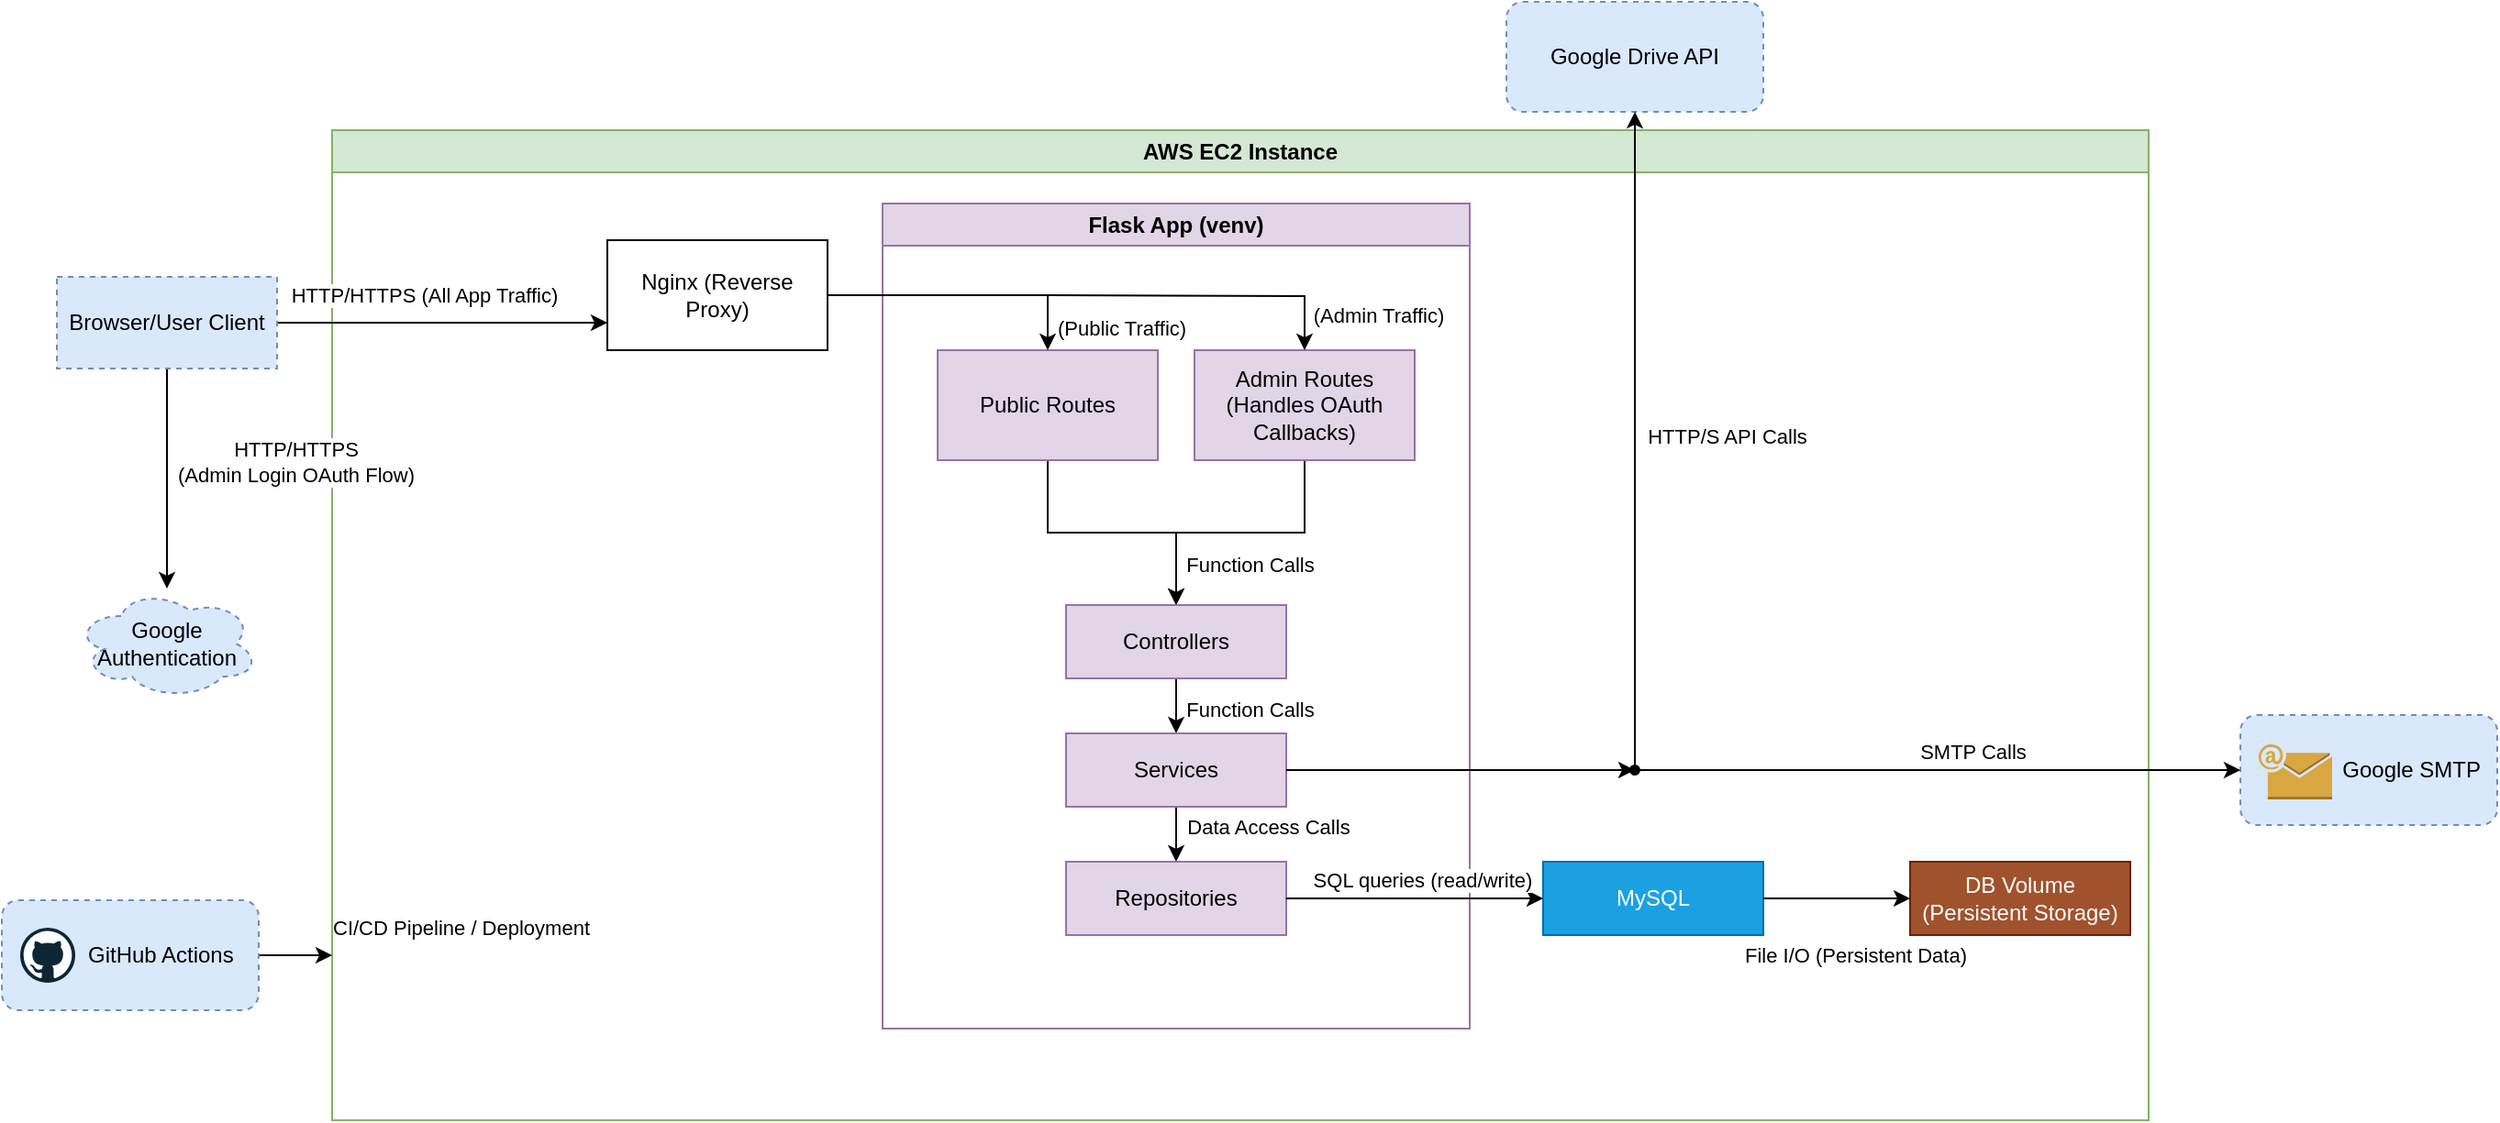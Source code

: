 <mxfile version="28.2.0">
  <diagram name="Page-1" id="FXfEkpW6__Micr3cy9fN">
    <mxGraphModel dx="2276" dy="897" grid="1" gridSize="10" guides="1" tooltips="1" connect="1" arrows="1" fold="1" page="1" pageScale="1" pageWidth="850" pageHeight="1100" math="0" shadow="0">
      <root>
        <mxCell id="0" />
        <mxCell id="1" parent="0" />
        <mxCell id="zyq5YCF9dz2yAdmmQ-Me-1" value="AWS EC2 Instance" style="swimlane;whiteSpace=wrap;html=1;fillColor=#d5e8d4;strokeColor=#82b366;" vertex="1" parent="1">
          <mxGeometry x="-110" y="110" width="990" height="540" as="geometry" />
        </mxCell>
        <mxCell id="zyq5YCF9dz2yAdmmQ-Me-2" value="DB Volume&lt;div&gt;(Persistent Storage)&lt;/div&gt;" style="rounded=0;whiteSpace=wrap;html=1;fillColor=#a0522d;fontColor=#ffffff;strokeColor=#6D1F00;" vertex="1" parent="zyq5YCF9dz2yAdmmQ-Me-1">
          <mxGeometry x="860" y="399" width="120" height="40" as="geometry" />
        </mxCell>
        <mxCell id="zyq5YCF9dz2yAdmmQ-Me-3" value="Nginx (Reverse Proxy)" style="rounded=0;whiteSpace=wrap;html=1;" vertex="1" parent="zyq5YCF9dz2yAdmmQ-Me-1">
          <mxGeometry x="150" y="60" width="120" height="60" as="geometry" />
        </mxCell>
        <mxCell id="zyq5YCF9dz2yAdmmQ-Me-4" value="Flask App (venv)" style="swimlane;whiteSpace=wrap;html=1;fillColor=#e1d5e7;strokeColor=#9673a6;" vertex="1" parent="zyq5YCF9dz2yAdmmQ-Me-1">
          <mxGeometry x="300" y="40" width="320" height="450" as="geometry" />
        </mxCell>
        <mxCell id="zyq5YCF9dz2yAdmmQ-Me-5" value="" style="edgeStyle=orthogonalEdgeStyle;rounded=0;orthogonalLoop=1;jettySize=auto;html=1;" edge="1" parent="zyq5YCF9dz2yAdmmQ-Me-4" source="zyq5YCF9dz2yAdmmQ-Me-6" target="zyq5YCF9dz2yAdmmQ-Me-12">
          <mxGeometry relative="1" as="geometry" />
        </mxCell>
        <mxCell id="zyq5YCF9dz2yAdmmQ-Me-6" value="Public Routes" style="rounded=0;whiteSpace=wrap;html=1;fillColor=#e1d5e7;strokeColor=#9673a6;" vertex="1" parent="zyq5YCF9dz2yAdmmQ-Me-4">
          <mxGeometry x="30" y="80" width="120" height="60" as="geometry" />
        </mxCell>
        <mxCell id="zyq5YCF9dz2yAdmmQ-Me-7" value="" style="edgeStyle=orthogonalEdgeStyle;rounded=0;orthogonalLoop=1;jettySize=auto;html=1;" edge="1" parent="zyq5YCF9dz2yAdmmQ-Me-4" source="zyq5YCF9dz2yAdmmQ-Me-9" target="zyq5YCF9dz2yAdmmQ-Me-12">
          <mxGeometry relative="1" as="geometry" />
        </mxCell>
        <mxCell id="zyq5YCF9dz2yAdmmQ-Me-8" value="Function Calls" style="edgeLabel;html=1;align=center;verticalAlign=middle;resizable=0;points=[];" vertex="1" connectable="0" parent="zyq5YCF9dz2yAdmmQ-Me-7">
          <mxGeometry x="0.708" y="1" relative="1" as="geometry">
            <mxPoint x="39" as="offset" />
          </mxGeometry>
        </mxCell>
        <mxCell id="zyq5YCF9dz2yAdmmQ-Me-9" value="Admin Routes&lt;br&gt;(Handles OAuth Callbacks)" style="rounded=0;whiteSpace=wrap;html=1;fillColor=#e1d5e7;strokeColor=#9673a6;" vertex="1" parent="zyq5YCF9dz2yAdmmQ-Me-4">
          <mxGeometry x="170" y="80" width="120" height="60" as="geometry" />
        </mxCell>
        <mxCell id="zyq5YCF9dz2yAdmmQ-Me-10" value="" style="edgeStyle=orthogonalEdgeStyle;rounded=0;orthogonalLoop=1;jettySize=auto;html=1;" edge="1" parent="zyq5YCF9dz2yAdmmQ-Me-4" source="zyq5YCF9dz2yAdmmQ-Me-12" target="zyq5YCF9dz2yAdmmQ-Me-17">
          <mxGeometry relative="1" as="geometry" />
        </mxCell>
        <mxCell id="zyq5YCF9dz2yAdmmQ-Me-11" value="Function Calls" style="edgeLabel;html=1;align=center;verticalAlign=middle;resizable=0;points=[];" vertex="1" connectable="0" parent="zyq5YCF9dz2yAdmmQ-Me-10">
          <mxGeometry x="0.48" y="-2" relative="1" as="geometry">
            <mxPoint x="42" as="offset" />
          </mxGeometry>
        </mxCell>
        <mxCell id="zyq5YCF9dz2yAdmmQ-Me-12" value="Controllers" style="rounded=0;whiteSpace=wrap;html=1;fillColor=#e1d5e7;strokeColor=#9673a6;" vertex="1" parent="zyq5YCF9dz2yAdmmQ-Me-4">
          <mxGeometry x="100" y="219" width="120" height="40" as="geometry" />
        </mxCell>
        <mxCell id="zyq5YCF9dz2yAdmmQ-Me-13" style="edgeStyle=orthogonalEdgeStyle;rounded=0;orthogonalLoop=1;jettySize=auto;html=1;exitDx=0;exitDy=0;entryX=0.5;entryY=0;entryDx=0;entryDy=0;" edge="1" parent="zyq5YCF9dz2yAdmmQ-Me-4" target="zyq5YCF9dz2yAdmmQ-Me-9">
          <mxGeometry relative="1" as="geometry">
            <mxPoint x="90" y="50" as="sourcePoint" />
            <mxPoint x="230" y="70" as="targetPoint" />
          </mxGeometry>
        </mxCell>
        <mxCell id="zyq5YCF9dz2yAdmmQ-Me-14" value="(Admin Traffic)" style="edgeLabel;html=1;align=center;verticalAlign=middle;resizable=0;points=[];" vertex="1" connectable="0" parent="zyq5YCF9dz2yAdmmQ-Me-13">
          <mxGeometry x="0.799" y="-2" relative="1" as="geometry">
            <mxPoint x="42" y="-2" as="offset" />
          </mxGeometry>
        </mxCell>
        <mxCell id="zyq5YCF9dz2yAdmmQ-Me-15" value="" style="edgeStyle=orthogonalEdgeStyle;rounded=0;orthogonalLoop=1;jettySize=auto;html=1;" edge="1" parent="zyq5YCF9dz2yAdmmQ-Me-4" source="zyq5YCF9dz2yAdmmQ-Me-17" target="zyq5YCF9dz2yAdmmQ-Me-18">
          <mxGeometry relative="1" as="geometry" />
        </mxCell>
        <mxCell id="zyq5YCF9dz2yAdmmQ-Me-16" value="Data Access Calls" style="edgeLabel;html=1;align=center;verticalAlign=middle;resizable=0;points=[];" vertex="1" connectable="0" parent="zyq5YCF9dz2yAdmmQ-Me-15">
          <mxGeometry x="0.733" y="1" relative="1" as="geometry">
            <mxPoint x="49" y="-13" as="offset" />
          </mxGeometry>
        </mxCell>
        <mxCell id="zyq5YCF9dz2yAdmmQ-Me-17" value="Services" style="rounded=0;whiteSpace=wrap;html=1;fillColor=#e1d5e7;strokeColor=#9673a6;" vertex="1" parent="zyq5YCF9dz2yAdmmQ-Me-4">
          <mxGeometry x="100" y="289" width="120" height="40" as="geometry" />
        </mxCell>
        <mxCell id="zyq5YCF9dz2yAdmmQ-Me-18" value="Repositories" style="rounded=0;whiteSpace=wrap;html=1;fillColor=#e1d5e7;strokeColor=#9673a6;" vertex="1" parent="zyq5YCF9dz2yAdmmQ-Me-4">
          <mxGeometry x="100" y="359" width="120" height="40" as="geometry" />
        </mxCell>
        <mxCell id="zyq5YCF9dz2yAdmmQ-Me-19" value="" style="edgeStyle=orthogonalEdgeStyle;rounded=0;orthogonalLoop=1;jettySize=auto;html=1;exitX=1;exitY=0.5;exitDx=0;exitDy=0;entryX=0.5;entryY=0;entryDx=0;entryDy=0;" edge="1" parent="zyq5YCF9dz2yAdmmQ-Me-1" source="zyq5YCF9dz2yAdmmQ-Me-3" target="zyq5YCF9dz2yAdmmQ-Me-6">
          <mxGeometry relative="1" as="geometry">
            <mxPoint x="-60" y="280" as="sourcePoint" />
            <mxPoint x="400" y="100" as="targetPoint" />
          </mxGeometry>
        </mxCell>
        <mxCell id="zyq5YCF9dz2yAdmmQ-Me-20" value="(Public Traffic)" style="edgeLabel;html=1;align=center;verticalAlign=middle;resizable=0;points=[];" vertex="1" connectable="0" parent="zyq5YCF9dz2yAdmmQ-Me-19">
          <mxGeometry x="0.89" relative="1" as="geometry">
            <mxPoint x="40" y="-4" as="offset" />
          </mxGeometry>
        </mxCell>
        <mxCell id="zyq5YCF9dz2yAdmmQ-Me-21" value="MySQL" style="rounded=0;whiteSpace=wrap;html=1;fillColor=#1ba1e2;fontColor=#ffffff;strokeColor=#006EAF;" vertex="1" parent="zyq5YCF9dz2yAdmmQ-Me-1">
          <mxGeometry x="660" y="399" width="120" height="40" as="geometry" />
        </mxCell>
        <mxCell id="zyq5YCF9dz2yAdmmQ-Me-22" style="edgeStyle=orthogonalEdgeStyle;rounded=0;orthogonalLoop=1;jettySize=auto;html=1;entryX=0;entryY=0.5;entryDx=0;entryDy=0;" edge="1" parent="zyq5YCF9dz2yAdmmQ-Me-1" source="zyq5YCF9dz2yAdmmQ-Me-18" target="zyq5YCF9dz2yAdmmQ-Me-21">
          <mxGeometry relative="1" as="geometry" />
        </mxCell>
        <mxCell id="zyq5YCF9dz2yAdmmQ-Me-23" value="SQL queries (read/write)" style="edgeLabel;html=1;align=center;verticalAlign=middle;resizable=0;points=[];" vertex="1" connectable="0" parent="zyq5YCF9dz2yAdmmQ-Me-22">
          <mxGeometry x="-0.169" y="-1" relative="1" as="geometry">
            <mxPoint x="16" y="-11" as="offset" />
          </mxGeometry>
        </mxCell>
        <mxCell id="zyq5YCF9dz2yAdmmQ-Me-24" value="" style="shape=waypoint;sketch=0;fillStyle=solid;size=6;pointerEvents=1;points=[];fillColor=none;resizable=0;rotatable=0;perimeter=centerPerimeter;snapToPoint=1;" vertex="1" parent="zyq5YCF9dz2yAdmmQ-Me-1">
          <mxGeometry x="700" y="339" width="20" height="20" as="geometry" />
        </mxCell>
        <mxCell id="zyq5YCF9dz2yAdmmQ-Me-25" style="edgeStyle=orthogonalEdgeStyle;rounded=0;orthogonalLoop=1;jettySize=auto;html=1;entryX=0.2;entryY=0.7;entryDx=0;entryDy=0;entryPerimeter=0;" edge="1" parent="zyq5YCF9dz2yAdmmQ-Me-1" source="zyq5YCF9dz2yAdmmQ-Me-17" target="zyq5YCF9dz2yAdmmQ-Me-24">
          <mxGeometry relative="1" as="geometry" />
        </mxCell>
        <mxCell id="zyq5YCF9dz2yAdmmQ-Me-26" style="edgeStyle=orthogonalEdgeStyle;rounded=0;orthogonalLoop=1;jettySize=auto;html=1;" edge="1" parent="1" source="zyq5YCF9dz2yAdmmQ-Me-21" target="zyq5YCF9dz2yAdmmQ-Me-2">
          <mxGeometry relative="1" as="geometry" />
        </mxCell>
        <mxCell id="zyq5YCF9dz2yAdmmQ-Me-27" value="File I/O (Persistent Data)" style="edgeLabel;html=1;align=center;verticalAlign=middle;resizable=0;points=[];" vertex="1" connectable="0" parent="zyq5YCF9dz2yAdmmQ-Me-26">
          <mxGeometry x="-0.378" relative="1" as="geometry">
            <mxPoint x="25" y="31" as="offset" />
          </mxGeometry>
        </mxCell>
        <mxCell id="zyq5YCF9dz2yAdmmQ-Me-28" style="edgeStyle=orthogonalEdgeStyle;rounded=0;orthogonalLoop=1;jettySize=auto;html=1;entryX=0;entryY=0.75;entryDx=0;entryDy=0;" edge="1" parent="1" source="zyq5YCF9dz2yAdmmQ-Me-32" target="zyq5YCF9dz2yAdmmQ-Me-3">
          <mxGeometry relative="1" as="geometry" />
        </mxCell>
        <mxCell id="zyq5YCF9dz2yAdmmQ-Me-29" value="HTTP/HTTPS (All App Traffic)" style="edgeLabel;html=1;align=center;verticalAlign=middle;resizable=0;points=[];" vertex="1" connectable="0" parent="zyq5YCF9dz2yAdmmQ-Me-28">
          <mxGeometry x="-0.253" y="-3" relative="1" as="geometry">
            <mxPoint x="13" y="-18" as="offset" />
          </mxGeometry>
        </mxCell>
        <mxCell id="zyq5YCF9dz2yAdmmQ-Me-30" style="edgeStyle=orthogonalEdgeStyle;rounded=0;orthogonalLoop=1;jettySize=auto;html=1;" edge="1" parent="1" source="zyq5YCF9dz2yAdmmQ-Me-32" target="zyq5YCF9dz2yAdmmQ-Me-33">
          <mxGeometry relative="1" as="geometry" />
        </mxCell>
        <mxCell id="zyq5YCF9dz2yAdmmQ-Me-31" value="HTTP/HTTPS&lt;div&gt;(Admin Login OAuth Flow)&lt;/div&gt;" style="edgeLabel;html=1;align=center;verticalAlign=middle;resizable=0;points=[];" vertex="1" connectable="0" parent="zyq5YCF9dz2yAdmmQ-Me-30">
          <mxGeometry x="-0.16" y="4" relative="1" as="geometry">
            <mxPoint x="66" as="offset" />
          </mxGeometry>
        </mxCell>
        <mxCell id="zyq5YCF9dz2yAdmmQ-Me-32" value="Browser/User Client" style="rounded=0;whiteSpace=wrap;html=1;dashed=1;fillColor=#dae8fc;strokeColor=#6c8ebf;" vertex="1" parent="1">
          <mxGeometry x="-260" y="190" width="120" height="50" as="geometry" />
        </mxCell>
        <mxCell id="zyq5YCF9dz2yAdmmQ-Me-33" value="Google Authentication" style="ellipse;shape=cloud;whiteSpace=wrap;html=1;align=center;dashed=1;fillColor=#dae8fc;strokeColor=#6c8ebf;" vertex="1" parent="1">
          <mxGeometry x="-250" y="360" width="100" height="60" as="geometry" />
        </mxCell>
        <mxCell id="zyq5YCF9dz2yAdmmQ-Me-34" style="edgeStyle=orthogonalEdgeStyle;rounded=0;orthogonalLoop=1;jettySize=auto;html=1;" edge="1" parent="1" source="zyq5YCF9dz2yAdmmQ-Me-36">
          <mxGeometry relative="1" as="geometry">
            <mxPoint x="-110" y="560" as="targetPoint" />
          </mxGeometry>
        </mxCell>
        <mxCell id="zyq5YCF9dz2yAdmmQ-Me-35" value="CI/CD Pipeline / Deployment" style="edgeLabel;html=1;align=center;verticalAlign=middle;resizable=0;points=[];" vertex="1" connectable="0" parent="zyq5YCF9dz2yAdmmQ-Me-34">
          <mxGeometry x="-0.277" y="-4" relative="1" as="geometry">
            <mxPoint x="95" y="-19" as="offset" />
          </mxGeometry>
        </mxCell>
        <mxCell id="zyq5YCF9dz2yAdmmQ-Me-36" value="&amp;nbsp; &amp;nbsp; &amp;nbsp; &amp;nbsp; &amp;nbsp; GitHub Actions" style="rounded=1;whiteSpace=wrap;html=1;dashed=1;fillColor=#dae8fc;strokeColor=#6c8ebf;" vertex="1" parent="1">
          <mxGeometry x="-290" y="530" width="140" height="60" as="geometry" />
        </mxCell>
        <mxCell id="zyq5YCF9dz2yAdmmQ-Me-37" value="" style="dashed=0;outlineConnect=0;html=1;align=center;labelPosition=center;verticalLabelPosition=bottom;verticalAlign=top;shape=mxgraph.weblogos.github" vertex="1" parent="1">
          <mxGeometry x="-280" y="545" width="30" height="30" as="geometry" />
        </mxCell>
        <mxCell id="zyq5YCF9dz2yAdmmQ-Me-38" value="Google Drive API" style="rounded=1;whiteSpace=wrap;html=1;dashed=1;fillColor=#dae8fc;strokeColor=#6c8ebf;" vertex="1" parent="1">
          <mxGeometry x="530" y="40" width="140" height="60" as="geometry" />
        </mxCell>
        <mxCell id="zyq5YCF9dz2yAdmmQ-Me-39" style="edgeStyle=orthogonalEdgeStyle;rounded=0;orthogonalLoop=1;jettySize=auto;html=1;entryX=0.5;entryY=1;entryDx=0;entryDy=0;" edge="1" parent="1" source="zyq5YCF9dz2yAdmmQ-Me-24" target="zyq5YCF9dz2yAdmmQ-Me-38">
          <mxGeometry relative="1" as="geometry" />
        </mxCell>
        <mxCell id="zyq5YCF9dz2yAdmmQ-Me-40" value="HTTP/S API Calls" style="edgeLabel;html=1;align=center;verticalAlign=middle;resizable=0;points=[];" vertex="1" connectable="0" parent="zyq5YCF9dz2yAdmmQ-Me-39">
          <mxGeometry x="-0.572" y="2" relative="1" as="geometry">
            <mxPoint x="52" y="-105" as="offset" />
          </mxGeometry>
        </mxCell>
        <mxCell id="zyq5YCF9dz2yAdmmQ-Me-41" value="&amp;nbsp; &amp;nbsp; &amp;nbsp; &amp;nbsp; &amp;nbsp; &amp;nbsp; &amp;nbsp; Google SMTP" style="rounded=1;whiteSpace=wrap;html=1;dashed=1;fillColor=#dae8fc;strokeColor=#6c8ebf;" vertex="1" parent="1">
          <mxGeometry x="930" y="429" width="140" height="60" as="geometry" />
        </mxCell>
        <mxCell id="zyq5YCF9dz2yAdmmQ-Me-42" value="" style="outlineConnect=0;dashed=0;verticalLabelPosition=bottom;verticalAlign=top;align=center;html=1;shape=mxgraph.aws3.email;fillColor=#D9A741;gradientColor=none;" vertex="1" parent="1">
          <mxGeometry x="940" y="445" width="40" height="30" as="geometry" />
        </mxCell>
        <mxCell id="zyq5YCF9dz2yAdmmQ-Me-43" style="edgeStyle=orthogonalEdgeStyle;rounded=0;orthogonalLoop=1;jettySize=auto;html=1;" edge="1" parent="1" source="zyq5YCF9dz2yAdmmQ-Me-24" target="zyq5YCF9dz2yAdmmQ-Me-41">
          <mxGeometry relative="1" as="geometry" />
        </mxCell>
        <mxCell id="zyq5YCF9dz2yAdmmQ-Me-44" value="SMTP Calls" style="edgeLabel;html=1;align=center;verticalAlign=middle;resizable=0;points=[];" vertex="1" connectable="0" parent="zyq5YCF9dz2yAdmmQ-Me-43">
          <mxGeometry x="0.111" y="-2" relative="1" as="geometry">
            <mxPoint y="-12" as="offset" />
          </mxGeometry>
        </mxCell>
      </root>
    </mxGraphModel>
  </diagram>
</mxfile>
